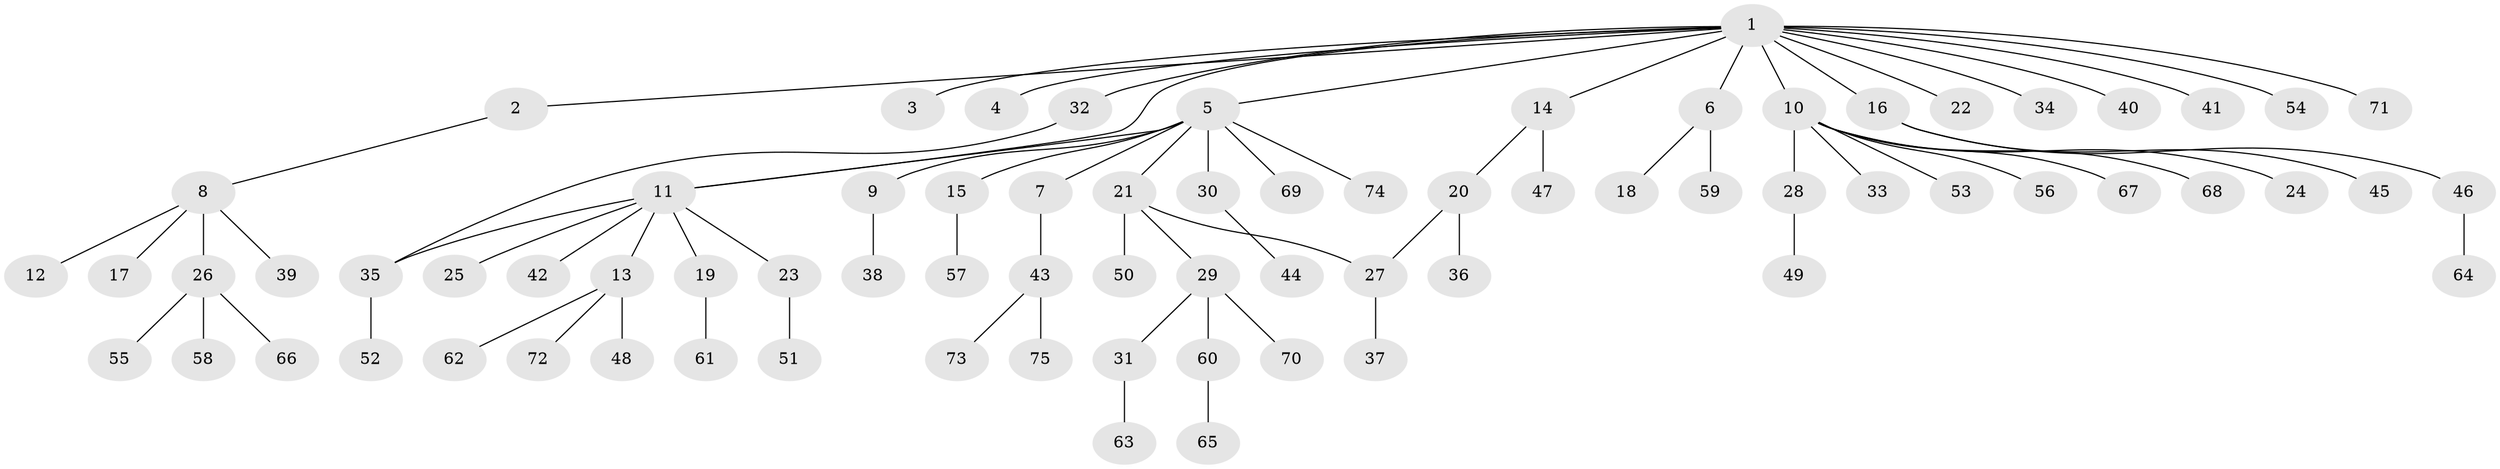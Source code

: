 // Generated by graph-tools (version 1.1) at 2025/11/02/27/25 16:11:10]
// undirected, 75 vertices, 77 edges
graph export_dot {
graph [start="1"]
  node [color=gray90,style=filled];
  1;
  2;
  3;
  4;
  5;
  6;
  7;
  8;
  9;
  10;
  11;
  12;
  13;
  14;
  15;
  16;
  17;
  18;
  19;
  20;
  21;
  22;
  23;
  24;
  25;
  26;
  27;
  28;
  29;
  30;
  31;
  32;
  33;
  34;
  35;
  36;
  37;
  38;
  39;
  40;
  41;
  42;
  43;
  44;
  45;
  46;
  47;
  48;
  49;
  50;
  51;
  52;
  53;
  54;
  55;
  56;
  57;
  58;
  59;
  60;
  61;
  62;
  63;
  64;
  65;
  66;
  67;
  68;
  69;
  70;
  71;
  72;
  73;
  74;
  75;
  1 -- 2;
  1 -- 3;
  1 -- 4;
  1 -- 5;
  1 -- 6;
  1 -- 10;
  1 -- 11;
  1 -- 14;
  1 -- 16;
  1 -- 22;
  1 -- 32;
  1 -- 34;
  1 -- 40;
  1 -- 41;
  1 -- 54;
  1 -- 71;
  2 -- 8;
  5 -- 7;
  5 -- 9;
  5 -- 11;
  5 -- 15;
  5 -- 21;
  5 -- 30;
  5 -- 69;
  5 -- 74;
  6 -- 18;
  6 -- 59;
  7 -- 43;
  8 -- 12;
  8 -- 17;
  8 -- 26;
  8 -- 39;
  9 -- 38;
  10 -- 24;
  10 -- 28;
  10 -- 33;
  10 -- 53;
  10 -- 56;
  10 -- 67;
  10 -- 68;
  11 -- 13;
  11 -- 19;
  11 -- 23;
  11 -- 25;
  11 -- 35;
  11 -- 42;
  13 -- 48;
  13 -- 62;
  13 -- 72;
  14 -- 20;
  14 -- 47;
  15 -- 57;
  16 -- 45;
  16 -- 46;
  19 -- 61;
  20 -- 27;
  20 -- 36;
  21 -- 27;
  21 -- 29;
  21 -- 50;
  23 -- 51;
  26 -- 55;
  26 -- 58;
  26 -- 66;
  27 -- 37;
  28 -- 49;
  29 -- 31;
  29 -- 60;
  29 -- 70;
  30 -- 44;
  31 -- 63;
  32 -- 35;
  35 -- 52;
  43 -- 73;
  43 -- 75;
  46 -- 64;
  60 -- 65;
}
